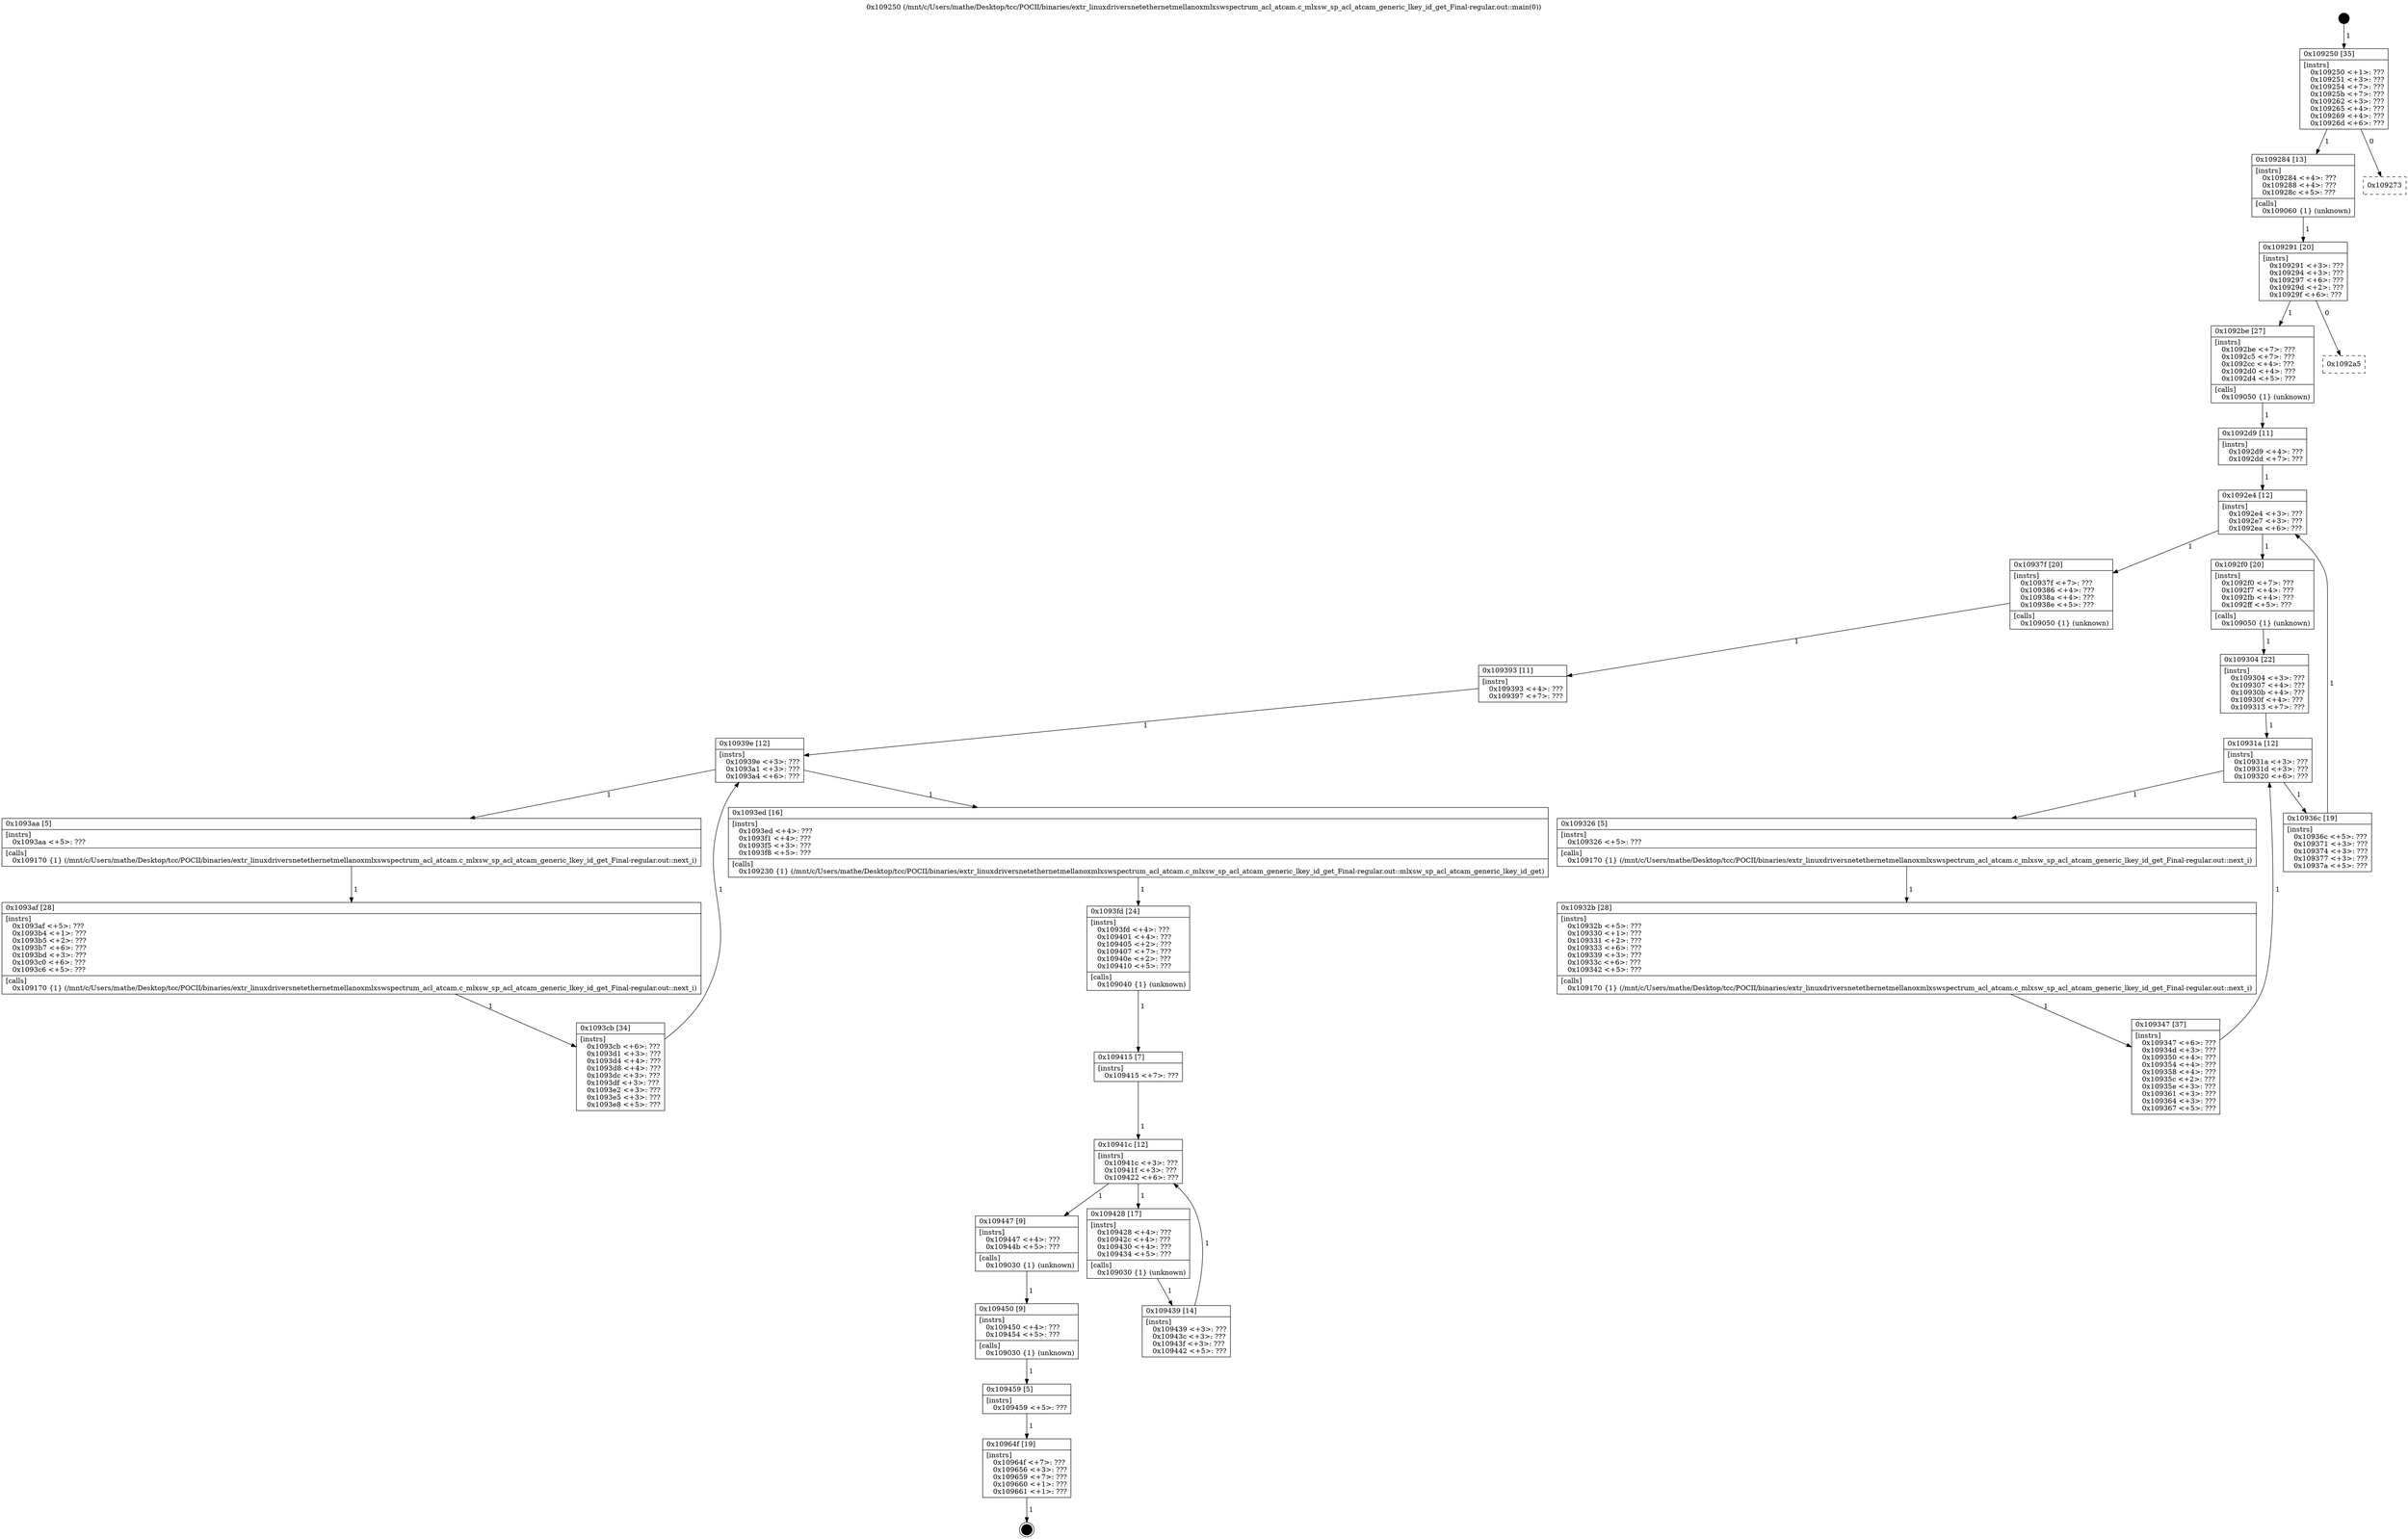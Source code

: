 digraph "0x109250" {
  label = "0x109250 (/mnt/c/Users/mathe/Desktop/tcc/POCII/binaries/extr_linuxdriversnetethernetmellanoxmlxswspectrum_acl_atcam.c_mlxsw_sp_acl_atcam_generic_lkey_id_get_Final-regular.out::main(0))"
  labelloc = "t"
  node[shape=record]

  Entry [label="",width=0.3,height=0.3,shape=circle,fillcolor=black,style=filled]
  "0x109250" [label="{
     0x109250 [35]\l
     | [instrs]\l
     &nbsp;&nbsp;0x109250 \<+1\>: ???\l
     &nbsp;&nbsp;0x109251 \<+3\>: ???\l
     &nbsp;&nbsp;0x109254 \<+7\>: ???\l
     &nbsp;&nbsp;0x10925b \<+7\>: ???\l
     &nbsp;&nbsp;0x109262 \<+3\>: ???\l
     &nbsp;&nbsp;0x109265 \<+4\>: ???\l
     &nbsp;&nbsp;0x109269 \<+4\>: ???\l
     &nbsp;&nbsp;0x10926d \<+6\>: ???\l
  }"]
  "0x109284" [label="{
     0x109284 [13]\l
     | [instrs]\l
     &nbsp;&nbsp;0x109284 \<+4\>: ???\l
     &nbsp;&nbsp;0x109288 \<+4\>: ???\l
     &nbsp;&nbsp;0x10928c \<+5\>: ???\l
     | [calls]\l
     &nbsp;&nbsp;0x109060 \{1\} (unknown)\l
  }"]
  "0x109273" [label="{
     0x109273\l
  }", style=dashed]
  "0x109291" [label="{
     0x109291 [20]\l
     | [instrs]\l
     &nbsp;&nbsp;0x109291 \<+3\>: ???\l
     &nbsp;&nbsp;0x109294 \<+3\>: ???\l
     &nbsp;&nbsp;0x109297 \<+6\>: ???\l
     &nbsp;&nbsp;0x10929d \<+2\>: ???\l
     &nbsp;&nbsp;0x10929f \<+6\>: ???\l
  }"]
  "0x1092be" [label="{
     0x1092be [27]\l
     | [instrs]\l
     &nbsp;&nbsp;0x1092be \<+7\>: ???\l
     &nbsp;&nbsp;0x1092c5 \<+7\>: ???\l
     &nbsp;&nbsp;0x1092cc \<+4\>: ???\l
     &nbsp;&nbsp;0x1092d0 \<+4\>: ???\l
     &nbsp;&nbsp;0x1092d4 \<+5\>: ???\l
     | [calls]\l
     &nbsp;&nbsp;0x109050 \{1\} (unknown)\l
  }"]
  "0x1092a5" [label="{
     0x1092a5\l
  }", style=dashed]
  "0x1092e4" [label="{
     0x1092e4 [12]\l
     | [instrs]\l
     &nbsp;&nbsp;0x1092e4 \<+3\>: ???\l
     &nbsp;&nbsp;0x1092e7 \<+3\>: ???\l
     &nbsp;&nbsp;0x1092ea \<+6\>: ???\l
  }"]
  "0x10937f" [label="{
     0x10937f [20]\l
     | [instrs]\l
     &nbsp;&nbsp;0x10937f \<+7\>: ???\l
     &nbsp;&nbsp;0x109386 \<+4\>: ???\l
     &nbsp;&nbsp;0x10938a \<+4\>: ???\l
     &nbsp;&nbsp;0x10938e \<+5\>: ???\l
     | [calls]\l
     &nbsp;&nbsp;0x109050 \{1\} (unknown)\l
  }"]
  "0x1092f0" [label="{
     0x1092f0 [20]\l
     | [instrs]\l
     &nbsp;&nbsp;0x1092f0 \<+7\>: ???\l
     &nbsp;&nbsp;0x1092f7 \<+4\>: ???\l
     &nbsp;&nbsp;0x1092fb \<+4\>: ???\l
     &nbsp;&nbsp;0x1092ff \<+5\>: ???\l
     | [calls]\l
     &nbsp;&nbsp;0x109050 \{1\} (unknown)\l
  }"]
  "0x10931a" [label="{
     0x10931a [12]\l
     | [instrs]\l
     &nbsp;&nbsp;0x10931a \<+3\>: ???\l
     &nbsp;&nbsp;0x10931d \<+3\>: ???\l
     &nbsp;&nbsp;0x109320 \<+6\>: ???\l
  }"]
  "0x10936c" [label="{
     0x10936c [19]\l
     | [instrs]\l
     &nbsp;&nbsp;0x10936c \<+5\>: ???\l
     &nbsp;&nbsp;0x109371 \<+3\>: ???\l
     &nbsp;&nbsp;0x109374 \<+3\>: ???\l
     &nbsp;&nbsp;0x109377 \<+3\>: ???\l
     &nbsp;&nbsp;0x10937a \<+5\>: ???\l
  }"]
  "0x109326" [label="{
     0x109326 [5]\l
     | [instrs]\l
     &nbsp;&nbsp;0x109326 \<+5\>: ???\l
     | [calls]\l
     &nbsp;&nbsp;0x109170 \{1\} (/mnt/c/Users/mathe/Desktop/tcc/POCII/binaries/extr_linuxdriversnetethernetmellanoxmlxswspectrum_acl_atcam.c_mlxsw_sp_acl_atcam_generic_lkey_id_get_Final-regular.out::next_i)\l
  }"]
  "0x10932b" [label="{
     0x10932b [28]\l
     | [instrs]\l
     &nbsp;&nbsp;0x10932b \<+5\>: ???\l
     &nbsp;&nbsp;0x109330 \<+1\>: ???\l
     &nbsp;&nbsp;0x109331 \<+2\>: ???\l
     &nbsp;&nbsp;0x109333 \<+6\>: ???\l
     &nbsp;&nbsp;0x109339 \<+3\>: ???\l
     &nbsp;&nbsp;0x10933c \<+6\>: ???\l
     &nbsp;&nbsp;0x109342 \<+5\>: ???\l
     | [calls]\l
     &nbsp;&nbsp;0x109170 \{1\} (/mnt/c/Users/mathe/Desktop/tcc/POCII/binaries/extr_linuxdriversnetethernetmellanoxmlxswspectrum_acl_atcam.c_mlxsw_sp_acl_atcam_generic_lkey_id_get_Final-regular.out::next_i)\l
  }"]
  "0x109347" [label="{
     0x109347 [37]\l
     | [instrs]\l
     &nbsp;&nbsp;0x109347 \<+6\>: ???\l
     &nbsp;&nbsp;0x10934d \<+3\>: ???\l
     &nbsp;&nbsp;0x109350 \<+4\>: ???\l
     &nbsp;&nbsp;0x109354 \<+4\>: ???\l
     &nbsp;&nbsp;0x109358 \<+4\>: ???\l
     &nbsp;&nbsp;0x10935c \<+2\>: ???\l
     &nbsp;&nbsp;0x10935e \<+3\>: ???\l
     &nbsp;&nbsp;0x109361 \<+3\>: ???\l
     &nbsp;&nbsp;0x109364 \<+3\>: ???\l
     &nbsp;&nbsp;0x109367 \<+5\>: ???\l
  }"]
  "0x109304" [label="{
     0x109304 [22]\l
     | [instrs]\l
     &nbsp;&nbsp;0x109304 \<+3\>: ???\l
     &nbsp;&nbsp;0x109307 \<+4\>: ???\l
     &nbsp;&nbsp;0x10930b \<+4\>: ???\l
     &nbsp;&nbsp;0x10930f \<+4\>: ???\l
     &nbsp;&nbsp;0x109313 \<+7\>: ???\l
  }"]
  Exit [label="",width=0.3,height=0.3,shape=circle,fillcolor=black,style=filled,peripheries=2]
  "0x1092d9" [label="{
     0x1092d9 [11]\l
     | [instrs]\l
     &nbsp;&nbsp;0x1092d9 \<+4\>: ???\l
     &nbsp;&nbsp;0x1092dd \<+7\>: ???\l
  }"]
  "0x10939e" [label="{
     0x10939e [12]\l
     | [instrs]\l
     &nbsp;&nbsp;0x10939e \<+3\>: ???\l
     &nbsp;&nbsp;0x1093a1 \<+3\>: ???\l
     &nbsp;&nbsp;0x1093a4 \<+6\>: ???\l
  }"]
  "0x1093ed" [label="{
     0x1093ed [16]\l
     | [instrs]\l
     &nbsp;&nbsp;0x1093ed \<+4\>: ???\l
     &nbsp;&nbsp;0x1093f1 \<+4\>: ???\l
     &nbsp;&nbsp;0x1093f5 \<+3\>: ???\l
     &nbsp;&nbsp;0x1093f8 \<+5\>: ???\l
     | [calls]\l
     &nbsp;&nbsp;0x109230 \{1\} (/mnt/c/Users/mathe/Desktop/tcc/POCII/binaries/extr_linuxdriversnetethernetmellanoxmlxswspectrum_acl_atcam.c_mlxsw_sp_acl_atcam_generic_lkey_id_get_Final-regular.out::mlxsw_sp_acl_atcam_generic_lkey_id_get)\l
  }"]
  "0x1093aa" [label="{
     0x1093aa [5]\l
     | [instrs]\l
     &nbsp;&nbsp;0x1093aa \<+5\>: ???\l
     | [calls]\l
     &nbsp;&nbsp;0x109170 \{1\} (/mnt/c/Users/mathe/Desktop/tcc/POCII/binaries/extr_linuxdriversnetethernetmellanoxmlxswspectrum_acl_atcam.c_mlxsw_sp_acl_atcam_generic_lkey_id_get_Final-regular.out::next_i)\l
  }"]
  "0x1093af" [label="{
     0x1093af [28]\l
     | [instrs]\l
     &nbsp;&nbsp;0x1093af \<+5\>: ???\l
     &nbsp;&nbsp;0x1093b4 \<+1\>: ???\l
     &nbsp;&nbsp;0x1093b5 \<+2\>: ???\l
     &nbsp;&nbsp;0x1093b7 \<+6\>: ???\l
     &nbsp;&nbsp;0x1093bd \<+3\>: ???\l
     &nbsp;&nbsp;0x1093c0 \<+6\>: ???\l
     &nbsp;&nbsp;0x1093c6 \<+5\>: ???\l
     | [calls]\l
     &nbsp;&nbsp;0x109170 \{1\} (/mnt/c/Users/mathe/Desktop/tcc/POCII/binaries/extr_linuxdriversnetethernetmellanoxmlxswspectrum_acl_atcam.c_mlxsw_sp_acl_atcam_generic_lkey_id_get_Final-regular.out::next_i)\l
  }"]
  "0x1093cb" [label="{
     0x1093cb [34]\l
     | [instrs]\l
     &nbsp;&nbsp;0x1093cb \<+6\>: ???\l
     &nbsp;&nbsp;0x1093d1 \<+3\>: ???\l
     &nbsp;&nbsp;0x1093d4 \<+4\>: ???\l
     &nbsp;&nbsp;0x1093d8 \<+4\>: ???\l
     &nbsp;&nbsp;0x1093dc \<+3\>: ???\l
     &nbsp;&nbsp;0x1093df \<+3\>: ???\l
     &nbsp;&nbsp;0x1093e2 \<+3\>: ???\l
     &nbsp;&nbsp;0x1093e5 \<+3\>: ???\l
     &nbsp;&nbsp;0x1093e8 \<+5\>: ???\l
  }"]
  "0x109393" [label="{
     0x109393 [11]\l
     | [instrs]\l
     &nbsp;&nbsp;0x109393 \<+4\>: ???\l
     &nbsp;&nbsp;0x109397 \<+7\>: ???\l
  }"]
  "0x1093fd" [label="{
     0x1093fd [24]\l
     | [instrs]\l
     &nbsp;&nbsp;0x1093fd \<+4\>: ???\l
     &nbsp;&nbsp;0x109401 \<+4\>: ???\l
     &nbsp;&nbsp;0x109405 \<+2\>: ???\l
     &nbsp;&nbsp;0x109407 \<+7\>: ???\l
     &nbsp;&nbsp;0x10940e \<+2\>: ???\l
     &nbsp;&nbsp;0x109410 \<+5\>: ???\l
     | [calls]\l
     &nbsp;&nbsp;0x109040 \{1\} (unknown)\l
  }"]
  "0x10941c" [label="{
     0x10941c [12]\l
     | [instrs]\l
     &nbsp;&nbsp;0x10941c \<+3\>: ???\l
     &nbsp;&nbsp;0x10941f \<+3\>: ???\l
     &nbsp;&nbsp;0x109422 \<+6\>: ???\l
  }"]
  "0x109447" [label="{
     0x109447 [9]\l
     | [instrs]\l
     &nbsp;&nbsp;0x109447 \<+4\>: ???\l
     &nbsp;&nbsp;0x10944b \<+5\>: ???\l
     | [calls]\l
     &nbsp;&nbsp;0x109030 \{1\} (unknown)\l
  }"]
  "0x109428" [label="{
     0x109428 [17]\l
     | [instrs]\l
     &nbsp;&nbsp;0x109428 \<+4\>: ???\l
     &nbsp;&nbsp;0x10942c \<+4\>: ???\l
     &nbsp;&nbsp;0x109430 \<+4\>: ???\l
     &nbsp;&nbsp;0x109434 \<+5\>: ???\l
     | [calls]\l
     &nbsp;&nbsp;0x109030 \{1\} (unknown)\l
  }"]
  "0x109439" [label="{
     0x109439 [14]\l
     | [instrs]\l
     &nbsp;&nbsp;0x109439 \<+3\>: ???\l
     &nbsp;&nbsp;0x10943c \<+3\>: ???\l
     &nbsp;&nbsp;0x10943f \<+3\>: ???\l
     &nbsp;&nbsp;0x109442 \<+5\>: ???\l
  }"]
  "0x109415" [label="{
     0x109415 [7]\l
     | [instrs]\l
     &nbsp;&nbsp;0x109415 \<+7\>: ???\l
  }"]
  "0x109450" [label="{
     0x109450 [9]\l
     | [instrs]\l
     &nbsp;&nbsp;0x109450 \<+4\>: ???\l
     &nbsp;&nbsp;0x109454 \<+5\>: ???\l
     | [calls]\l
     &nbsp;&nbsp;0x109030 \{1\} (unknown)\l
  }"]
  "0x109459" [label="{
     0x109459 [5]\l
     | [instrs]\l
     &nbsp;&nbsp;0x109459 \<+5\>: ???\l
  }"]
  "0x10964f" [label="{
     0x10964f [19]\l
     | [instrs]\l
     &nbsp;&nbsp;0x10964f \<+7\>: ???\l
     &nbsp;&nbsp;0x109656 \<+3\>: ???\l
     &nbsp;&nbsp;0x109659 \<+7\>: ???\l
     &nbsp;&nbsp;0x109660 \<+1\>: ???\l
     &nbsp;&nbsp;0x109661 \<+1\>: ???\l
  }"]
  Entry -> "0x109250" [label=" 1"]
  "0x109250" -> "0x109284" [label=" 1"]
  "0x109250" -> "0x109273" [label=" 0"]
  "0x109284" -> "0x109291" [label=" 1"]
  "0x109291" -> "0x1092be" [label=" 1"]
  "0x109291" -> "0x1092a5" [label=" 0"]
  "0x1092be" -> "0x1092d9" [label=" 1"]
  "0x1092e4" -> "0x10937f" [label=" 1"]
  "0x1092e4" -> "0x1092f0" [label=" 1"]
  "0x1092f0" -> "0x109304" [label=" 1"]
  "0x10931a" -> "0x10936c" [label=" 1"]
  "0x10931a" -> "0x109326" [label=" 1"]
  "0x109326" -> "0x10932b" [label=" 1"]
  "0x10932b" -> "0x109347" [label=" 1"]
  "0x109304" -> "0x10931a" [label=" 1"]
  "0x109347" -> "0x10931a" [label=" 1"]
  "0x10964f" -> Exit [label=" 1"]
  "0x1092d9" -> "0x1092e4" [label=" 1"]
  "0x10936c" -> "0x1092e4" [label=" 1"]
  "0x10937f" -> "0x109393" [label=" 1"]
  "0x10939e" -> "0x1093ed" [label=" 1"]
  "0x10939e" -> "0x1093aa" [label=" 1"]
  "0x1093aa" -> "0x1093af" [label=" 1"]
  "0x1093af" -> "0x1093cb" [label=" 1"]
  "0x109393" -> "0x10939e" [label=" 1"]
  "0x1093cb" -> "0x10939e" [label=" 1"]
  "0x1093ed" -> "0x1093fd" [label=" 1"]
  "0x1093fd" -> "0x109415" [label=" 1"]
  "0x10941c" -> "0x109447" [label=" 1"]
  "0x10941c" -> "0x109428" [label=" 1"]
  "0x109428" -> "0x109439" [label=" 1"]
  "0x109415" -> "0x10941c" [label=" 1"]
  "0x109439" -> "0x10941c" [label=" 1"]
  "0x109447" -> "0x109450" [label=" 1"]
  "0x109450" -> "0x109459" [label=" 1"]
  "0x109459" -> "0x10964f" [label=" 1"]
}
